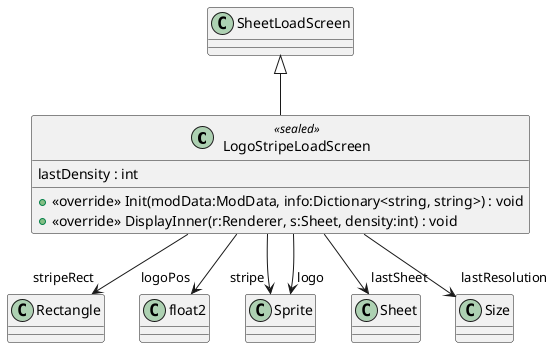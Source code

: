 @startuml
class LogoStripeLoadScreen <<sealed>> {
    lastDensity : int
    + <<override>> Init(modData:ModData, info:Dictionary<string, string>) : void
    + <<override>> DisplayInner(r:Renderer, s:Sheet, density:int) : void
}
SheetLoadScreen <|-- LogoStripeLoadScreen
LogoStripeLoadScreen --> "stripeRect" Rectangle
LogoStripeLoadScreen --> "logoPos" float2
LogoStripeLoadScreen --> "stripe" Sprite
LogoStripeLoadScreen --> "logo" Sprite
LogoStripeLoadScreen --> "lastSheet" Sheet
LogoStripeLoadScreen --> "lastResolution" Size
@enduml
